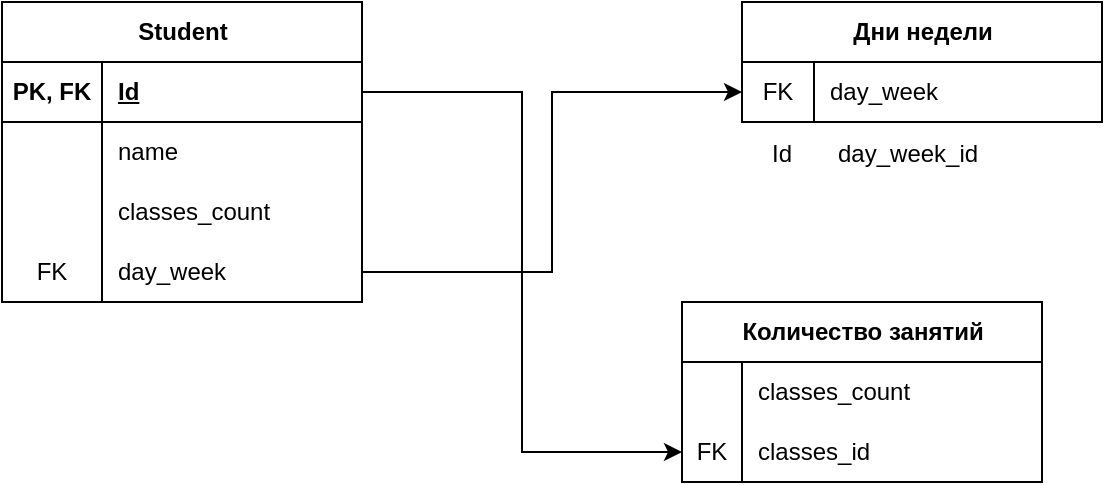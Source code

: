 <mxfile version="24.7.14">
  <diagram name="Страница — 1" id="SBs9JNj1E_CXJwRitXtu">
    <mxGraphModel dx="1434" dy="782" grid="1" gridSize="10" guides="1" tooltips="1" connect="1" arrows="1" fold="1" page="1" pageScale="1" pageWidth="827" pageHeight="1169" math="0" shadow="0">
      <root>
        <mxCell id="0" />
        <mxCell id="1" parent="0" />
        <mxCell id="xgYzMApRRKHAKYnZtQdZ-46" value="" style="edgeStyle=orthogonalEdgeStyle;rounded=0;orthogonalLoop=1;jettySize=auto;html=1;entryX=0;entryY=0.5;entryDx=0;entryDy=0;exitX=1;exitY=0.5;exitDx=0;exitDy=0;" edge="1" parent="1" source="xgYzMApRRKHAKYnZtQdZ-18" target="xgYzMApRRKHAKYnZtQdZ-43">
          <mxGeometry relative="1" as="geometry" />
        </mxCell>
        <mxCell id="xgYzMApRRKHAKYnZtQdZ-8" value="Student" style="shape=table;startSize=30;container=1;collapsible=1;childLayout=tableLayout;fixedRows=1;rowLines=0;fontStyle=1;align=center;resizeLast=1;html=1;" vertex="1" parent="1">
          <mxGeometry x="80" y="120" width="180" height="150" as="geometry">
            <mxRectangle x="80" y="120" width="80" height="30" as="alternateBounds" />
          </mxGeometry>
        </mxCell>
        <mxCell id="xgYzMApRRKHAKYnZtQdZ-9" value="" style="shape=tableRow;horizontal=0;startSize=0;swimlaneHead=0;swimlaneBody=0;fillColor=none;collapsible=0;dropTarget=0;points=[[0,0.5],[1,0.5]];portConstraint=eastwest;top=0;left=0;right=0;bottom=1;" vertex="1" parent="xgYzMApRRKHAKYnZtQdZ-8">
          <mxGeometry y="30" width="180" height="30" as="geometry" />
        </mxCell>
        <mxCell id="xgYzMApRRKHAKYnZtQdZ-10" value="PK, FK" style="shape=partialRectangle;connectable=0;fillColor=none;top=0;left=0;bottom=0;right=0;fontStyle=1;overflow=hidden;whiteSpace=wrap;html=1;" vertex="1" parent="xgYzMApRRKHAKYnZtQdZ-9">
          <mxGeometry width="50" height="30" as="geometry">
            <mxRectangle width="50" height="30" as="alternateBounds" />
          </mxGeometry>
        </mxCell>
        <mxCell id="xgYzMApRRKHAKYnZtQdZ-11" value="Id" style="shape=partialRectangle;connectable=0;fillColor=none;top=0;left=0;bottom=0;right=0;align=left;spacingLeft=6;fontStyle=5;overflow=hidden;whiteSpace=wrap;html=1;" vertex="1" parent="xgYzMApRRKHAKYnZtQdZ-9">
          <mxGeometry x="50" width="130" height="30" as="geometry">
            <mxRectangle width="130" height="30" as="alternateBounds" />
          </mxGeometry>
        </mxCell>
        <mxCell id="xgYzMApRRKHAKYnZtQdZ-12" value="" style="shape=tableRow;horizontal=0;startSize=0;swimlaneHead=0;swimlaneBody=0;fillColor=none;collapsible=0;dropTarget=0;points=[[0,0.5],[1,0.5]];portConstraint=eastwest;top=0;left=0;right=0;bottom=0;" vertex="1" parent="xgYzMApRRKHAKYnZtQdZ-8">
          <mxGeometry y="60" width="180" height="30" as="geometry" />
        </mxCell>
        <mxCell id="xgYzMApRRKHAKYnZtQdZ-13" value="" style="shape=partialRectangle;connectable=0;fillColor=none;top=0;left=0;bottom=0;right=0;editable=1;overflow=hidden;whiteSpace=wrap;html=1;" vertex="1" parent="xgYzMApRRKHAKYnZtQdZ-12">
          <mxGeometry width="50" height="30" as="geometry">
            <mxRectangle width="50" height="30" as="alternateBounds" />
          </mxGeometry>
        </mxCell>
        <mxCell id="xgYzMApRRKHAKYnZtQdZ-14" value="name" style="shape=partialRectangle;connectable=0;fillColor=none;top=0;left=0;bottom=0;right=0;align=left;spacingLeft=6;overflow=hidden;whiteSpace=wrap;html=1;" vertex="1" parent="xgYzMApRRKHAKYnZtQdZ-12">
          <mxGeometry x="50" width="130" height="30" as="geometry">
            <mxRectangle width="130" height="30" as="alternateBounds" />
          </mxGeometry>
        </mxCell>
        <mxCell id="xgYzMApRRKHAKYnZtQdZ-15" value="" style="shape=tableRow;horizontal=0;startSize=0;swimlaneHead=0;swimlaneBody=0;fillColor=none;collapsible=0;dropTarget=0;points=[[0,0.5],[1,0.5]];portConstraint=eastwest;top=0;left=0;right=0;bottom=0;" vertex="1" parent="xgYzMApRRKHAKYnZtQdZ-8">
          <mxGeometry y="90" width="180" height="30" as="geometry" />
        </mxCell>
        <mxCell id="xgYzMApRRKHAKYnZtQdZ-16" value="" style="shape=partialRectangle;connectable=0;fillColor=none;top=0;left=0;bottom=0;right=0;editable=1;overflow=hidden;whiteSpace=wrap;html=1;" vertex="1" parent="xgYzMApRRKHAKYnZtQdZ-15">
          <mxGeometry width="50" height="30" as="geometry">
            <mxRectangle width="50" height="30" as="alternateBounds" />
          </mxGeometry>
        </mxCell>
        <mxCell id="xgYzMApRRKHAKYnZtQdZ-17" value="classes_count" style="shape=partialRectangle;connectable=0;fillColor=none;top=0;left=0;bottom=0;right=0;align=left;spacingLeft=6;overflow=hidden;whiteSpace=wrap;html=1;" vertex="1" parent="xgYzMApRRKHAKYnZtQdZ-15">
          <mxGeometry x="50" width="130" height="30" as="geometry">
            <mxRectangle width="130" height="30" as="alternateBounds" />
          </mxGeometry>
        </mxCell>
        <mxCell id="xgYzMApRRKHAKYnZtQdZ-18" value="" style="shape=tableRow;horizontal=0;startSize=0;swimlaneHead=0;swimlaneBody=0;fillColor=none;collapsible=0;dropTarget=0;points=[[0,0.5],[1,0.5]];portConstraint=eastwest;top=0;left=0;right=0;bottom=0;" vertex="1" parent="xgYzMApRRKHAKYnZtQdZ-8">
          <mxGeometry y="120" width="180" height="30" as="geometry" />
        </mxCell>
        <mxCell id="xgYzMApRRKHAKYnZtQdZ-19" value="FK" style="shape=partialRectangle;connectable=0;fillColor=none;top=0;left=0;bottom=0;right=0;editable=1;overflow=hidden;whiteSpace=wrap;html=1;" vertex="1" parent="xgYzMApRRKHAKYnZtQdZ-18">
          <mxGeometry width="50" height="30" as="geometry">
            <mxRectangle width="50" height="30" as="alternateBounds" />
          </mxGeometry>
        </mxCell>
        <mxCell id="xgYzMApRRKHAKYnZtQdZ-20" value="day_week" style="shape=partialRectangle;connectable=0;fillColor=none;top=0;left=0;bottom=0;right=0;align=left;spacingLeft=6;overflow=hidden;whiteSpace=wrap;html=1;" vertex="1" parent="xgYzMApRRKHAKYnZtQdZ-18">
          <mxGeometry x="50" width="130" height="30" as="geometry">
            <mxRectangle width="130" height="30" as="alternateBounds" />
          </mxGeometry>
        </mxCell>
        <mxCell id="xgYzMApRRKHAKYnZtQdZ-80" style="edgeStyle=orthogonalEdgeStyle;rounded=0;orthogonalLoop=1;jettySize=auto;html=1;exitX=1;exitY=0.5;exitDx=0;exitDy=0;" edge="1" parent="1" source="xgYzMApRRKHAKYnZtQdZ-9" target="xgYzMApRRKHAKYnZtQdZ-75">
          <mxGeometry relative="1" as="geometry">
            <mxPoint x="270" y="390" as="targetPoint" />
          </mxGeometry>
        </mxCell>
        <mxCell id="xgYzMApRRKHAKYnZtQdZ-65" value="Количество занятий" style="shape=table;startSize=30;container=1;collapsible=1;childLayout=tableLayout;fixedRows=1;rowLines=0;fontStyle=1;align=center;resizeLast=1;html=1;" vertex="1" parent="1">
          <mxGeometry x="420" y="270" width="180" height="90" as="geometry" />
        </mxCell>
        <mxCell id="xgYzMApRRKHAKYnZtQdZ-72" value="" style="shape=tableRow;horizontal=0;startSize=0;swimlaneHead=0;swimlaneBody=0;fillColor=none;collapsible=0;dropTarget=0;points=[[0,0.5],[1,0.5]];portConstraint=eastwest;top=0;left=0;right=0;bottom=0;" vertex="1" parent="xgYzMApRRKHAKYnZtQdZ-65">
          <mxGeometry y="30" width="180" height="30" as="geometry" />
        </mxCell>
        <mxCell id="xgYzMApRRKHAKYnZtQdZ-73" value="" style="shape=partialRectangle;connectable=0;fillColor=none;top=0;left=0;bottom=0;right=0;editable=1;overflow=hidden;whiteSpace=wrap;html=1;" vertex="1" parent="xgYzMApRRKHAKYnZtQdZ-72">
          <mxGeometry width="30" height="30" as="geometry">
            <mxRectangle width="30" height="30" as="alternateBounds" />
          </mxGeometry>
        </mxCell>
        <mxCell id="xgYzMApRRKHAKYnZtQdZ-74" value="classes_count" style="shape=partialRectangle;connectable=0;fillColor=none;top=0;left=0;bottom=0;right=0;align=left;spacingLeft=6;overflow=hidden;whiteSpace=wrap;html=1;" vertex="1" parent="xgYzMApRRKHAKYnZtQdZ-72">
          <mxGeometry x="30" width="150" height="30" as="geometry">
            <mxRectangle width="150" height="30" as="alternateBounds" />
          </mxGeometry>
        </mxCell>
        <mxCell id="xgYzMApRRKHAKYnZtQdZ-75" value="" style="shape=tableRow;horizontal=0;startSize=0;swimlaneHead=0;swimlaneBody=0;fillColor=none;collapsible=0;dropTarget=0;points=[[0,0.5],[1,0.5]];portConstraint=eastwest;top=0;left=0;right=0;bottom=0;" vertex="1" parent="xgYzMApRRKHAKYnZtQdZ-65">
          <mxGeometry y="60" width="180" height="30" as="geometry" />
        </mxCell>
        <mxCell id="xgYzMApRRKHAKYnZtQdZ-76" value="FK" style="shape=partialRectangle;connectable=0;fillColor=none;top=0;left=0;bottom=0;right=0;editable=1;overflow=hidden;whiteSpace=wrap;html=1;" vertex="1" parent="xgYzMApRRKHAKYnZtQdZ-75">
          <mxGeometry width="30" height="30" as="geometry">
            <mxRectangle width="30" height="30" as="alternateBounds" />
          </mxGeometry>
        </mxCell>
        <mxCell id="xgYzMApRRKHAKYnZtQdZ-77" value="classes_id" style="shape=partialRectangle;connectable=0;fillColor=none;top=0;left=0;bottom=0;right=0;align=left;spacingLeft=6;overflow=hidden;whiteSpace=wrap;html=1;" vertex="1" parent="xgYzMApRRKHAKYnZtQdZ-75">
          <mxGeometry x="30" width="150" height="30" as="geometry">
            <mxRectangle width="150" height="30" as="alternateBounds" />
          </mxGeometry>
        </mxCell>
        <mxCell id="xgYzMApRRKHAKYnZtQdZ-91" value="" style="group" vertex="1" connectable="0" parent="1">
          <mxGeometry x="450" y="120" width="180" height="90" as="geometry" />
        </mxCell>
        <mxCell id="xgYzMApRRKHAKYnZtQdZ-33" value="Дни недели" style="shape=table;startSize=30;container=1;collapsible=1;childLayout=tableLayout;fixedRows=1;rowLines=0;fontStyle=1;align=center;resizeLast=1;html=1;" vertex="1" parent="xgYzMApRRKHAKYnZtQdZ-91">
          <mxGeometry width="180" height="60" as="geometry" />
        </mxCell>
        <mxCell id="xgYzMApRRKHAKYnZtQdZ-43" value="" style="shape=tableRow;horizontal=0;startSize=0;swimlaneHead=0;swimlaneBody=0;fillColor=none;collapsible=0;dropTarget=0;points=[[0,0.5],[1,0.5]];portConstraint=eastwest;top=0;left=0;right=0;bottom=0;" vertex="1" parent="xgYzMApRRKHAKYnZtQdZ-33">
          <mxGeometry y="30" width="180" height="30" as="geometry" />
        </mxCell>
        <mxCell id="xgYzMApRRKHAKYnZtQdZ-44" value="FK" style="shape=partialRectangle;connectable=0;fillColor=none;top=0;left=0;bottom=0;right=0;editable=1;overflow=hidden;whiteSpace=wrap;html=1;" vertex="1" parent="xgYzMApRRKHAKYnZtQdZ-43">
          <mxGeometry width="36" height="30" as="geometry">
            <mxRectangle width="36" height="30" as="alternateBounds" />
          </mxGeometry>
        </mxCell>
        <mxCell id="xgYzMApRRKHAKYnZtQdZ-45" value="day_week" style="shape=partialRectangle;connectable=1;fillColor=none;top=0;left=0;bottom=0;right=0;align=left;spacingLeft=6;overflow=hidden;whiteSpace=wrap;html=1;movable=1;resizable=1;rotatable=1;deletable=1;editable=1;locked=0;" vertex="1" parent="xgYzMApRRKHAKYnZtQdZ-43">
          <mxGeometry x="36" width="144" height="30" as="geometry">
            <mxRectangle width="144" height="30" as="alternateBounds" />
          </mxGeometry>
        </mxCell>
        <mxCell id="xgYzMApRRKHAKYnZtQdZ-87" value="" style="shape=table;startSize=0;container=1;collapsible=1;childLayout=tableLayout;fixedRows=1;rowLines=0;fontStyle=0;align=center;resizeLast=1;strokeColor=none;fillColor=none;collapsible=0;whiteSpace=wrap;html=1;" vertex="1" parent="xgYzMApRRKHAKYnZtQdZ-91">
          <mxGeometry y="60" width="180" height="30" as="geometry" />
        </mxCell>
        <mxCell id="xgYzMApRRKHAKYnZtQdZ-88" value="" style="shape=tableRow;horizontal=0;startSize=0;swimlaneHead=0;swimlaneBody=0;fillColor=none;collapsible=0;dropTarget=0;points=[[0,0.5],[1,0.5]];portConstraint=eastwest;top=0;left=0;right=0;bottom=0;" vertex="1" parent="xgYzMApRRKHAKYnZtQdZ-87">
          <mxGeometry width="180" height="30" as="geometry" />
        </mxCell>
        <mxCell id="xgYzMApRRKHAKYnZtQdZ-89" value="Id" style="shape=partialRectangle;connectable=0;fillColor=none;top=0;left=0;bottom=0;right=0;editable=1;overflow=hidden;" vertex="1" parent="xgYzMApRRKHAKYnZtQdZ-88">
          <mxGeometry width="40" height="30" as="geometry">
            <mxRectangle width="40" height="30" as="alternateBounds" />
          </mxGeometry>
        </mxCell>
        <mxCell id="xgYzMApRRKHAKYnZtQdZ-90" value="day_week_id" style="shape=partialRectangle;connectable=1;fillColor=none;top=0;left=0;bottom=0;right=0;align=left;spacingLeft=6;overflow=hidden;movable=1;resizable=1;rotatable=1;deletable=1;editable=1;locked=0;" vertex="1" parent="xgYzMApRRKHAKYnZtQdZ-88">
          <mxGeometry x="40" width="140" height="30" as="geometry">
            <mxRectangle width="140" height="30" as="alternateBounds" />
          </mxGeometry>
        </mxCell>
      </root>
    </mxGraphModel>
  </diagram>
</mxfile>
